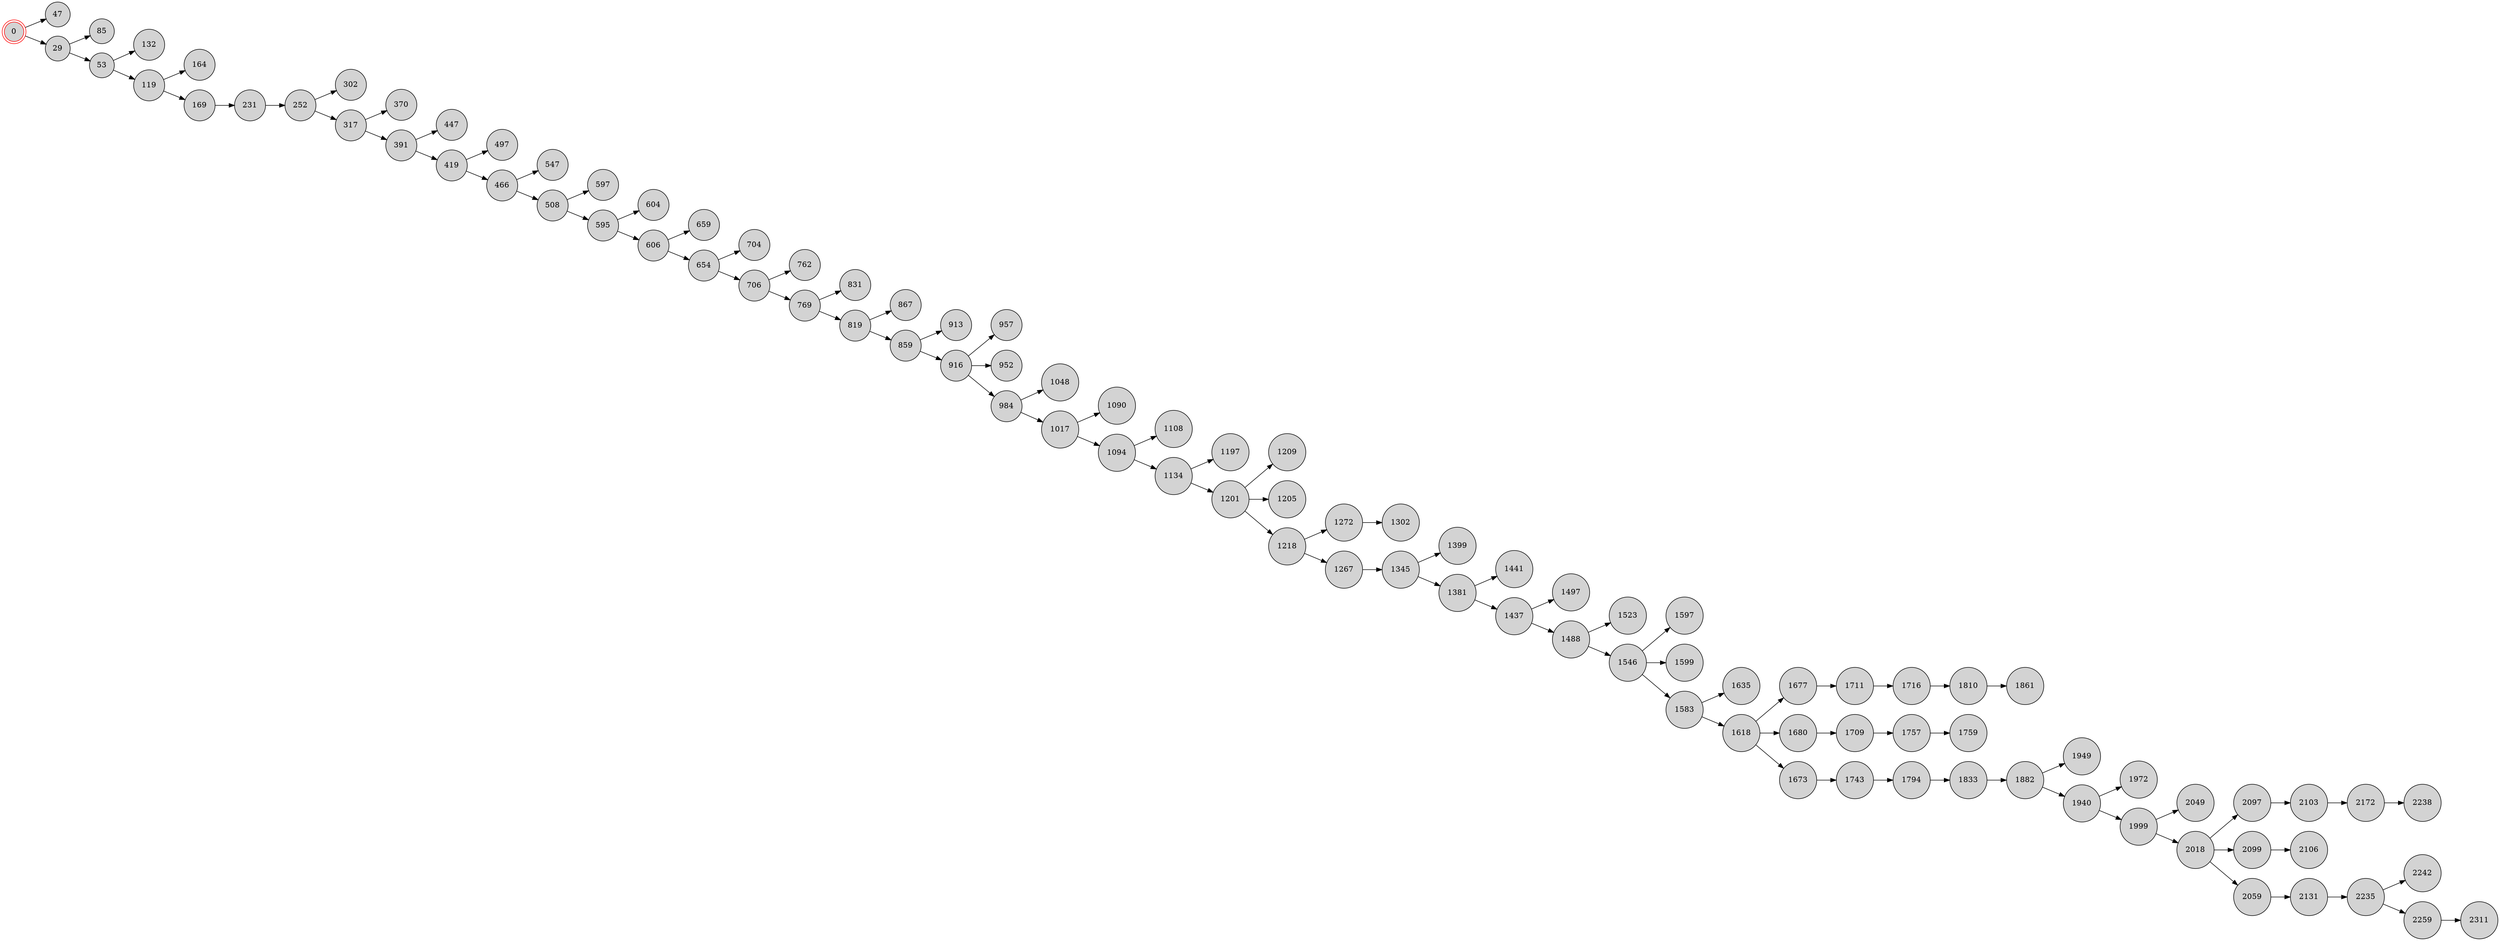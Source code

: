 digraph BlockchainTree {
    rankdir=LR;
    node [shape=circle, style=filled, fillcolor=lightgray];

    0 [shape=doublecircle, color=red];
    0 -> 47;
    0 -> 29;
    29 -> 85;
    29 -> 53;
    53 -> 132;
    53 -> 119;
    119 -> 164;
    119 -> 169;
    169 -> 231;
    231 -> 252;
    252 -> 302;
    252 -> 317;
    317 -> 370;
    317 -> 391;
    391 -> 447;
    391 -> 419;
    419 -> 497;
    419 -> 466;
    466 -> 547;
    466 -> 508;
    508 -> 597;
    508 -> 595;
    595 -> 604;
    595 -> 606;
    606 -> 659;
    606 -> 654;
    654 -> 704;
    654 -> 706;
    706 -> 762;
    706 -> 769;
    769 -> 831;
    769 -> 819;
    819 -> 867;
    819 -> 859;
    859 -> 913;
    859 -> 916;
    916 -> 957;
    916 -> 952;
    916 -> 984;
    984 -> 1048;
    984 -> 1017;
    1017 -> 1090;
    1017 -> 1094;
    1094 -> 1108;
    1094 -> 1134;
    1134 -> 1197;
    1134 -> 1201;
    1201 -> 1209;
    1201 -> 1205;
    1201 -> 1218;
    1218 -> 1272;
    1272 -> 1302;
    1218 -> 1267;
    1267 -> 1345;
    1345 -> 1399;
    1345 -> 1381;
    1381 -> 1441;
    1381 -> 1437;
    1437 -> 1497;
    1437 -> 1488;
    1488 -> 1523;
    1488 -> 1546;
    1546 -> 1597;
    1546 -> 1599;
    1546 -> 1583;
    1583 -> 1635;
    1583 -> 1618;
    1618 -> 1677;
    1618 -> 1680;
    1677 -> 1711;
    1711 -> 1716;
    1618 -> 1673;
    1680 -> 1709;
    1709 -> 1757;
    1673 -> 1743;
    1716 -> 1810;
    1743 -> 1794;
    1757 -> 1759;
    1810 -> 1861;
    1794 -> 1833;
    1833 -> 1882;
    1882 -> 1949;
    1882 -> 1940;
    1940 -> 1972;
    1940 -> 1999;
    1999 -> 2049;
    1999 -> 2018;
    2018 -> 2097;
    2097 -> 2103;
    2018 -> 2099;
    2018 -> 2059;
    2099 -> 2106;
    2103 -> 2172;
    2059 -> 2131;
    2172 -> 2238;
    2131 -> 2235;
    2235 -> 2242;
    2235 -> 2259;
    2259 -> 2311;
}
